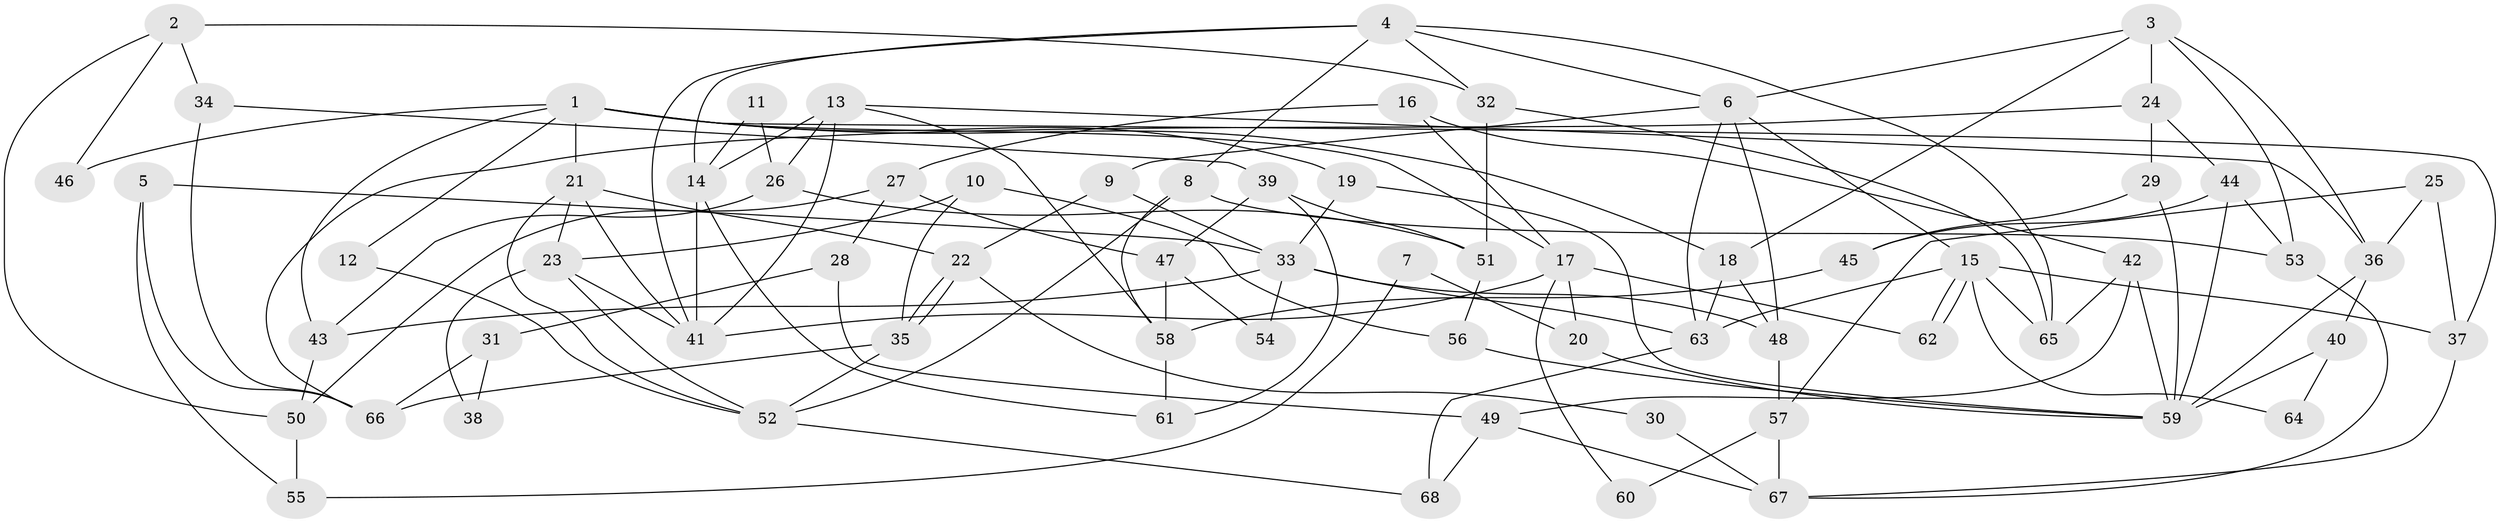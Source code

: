 // Generated by graph-tools (version 1.1) at 2025/50/03/09/25 03:50:03]
// undirected, 68 vertices, 136 edges
graph export_dot {
graph [start="1"]
  node [color=gray90,style=filled];
  1;
  2;
  3;
  4;
  5;
  6;
  7;
  8;
  9;
  10;
  11;
  12;
  13;
  14;
  15;
  16;
  17;
  18;
  19;
  20;
  21;
  22;
  23;
  24;
  25;
  26;
  27;
  28;
  29;
  30;
  31;
  32;
  33;
  34;
  35;
  36;
  37;
  38;
  39;
  40;
  41;
  42;
  43;
  44;
  45;
  46;
  47;
  48;
  49;
  50;
  51;
  52;
  53;
  54;
  55;
  56;
  57;
  58;
  59;
  60;
  61;
  62;
  63;
  64;
  65;
  66;
  67;
  68;
  1 -- 21;
  1 -- 18;
  1 -- 12;
  1 -- 17;
  1 -- 19;
  1 -- 37;
  1 -- 43;
  1 -- 46;
  2 -- 32;
  2 -- 34;
  2 -- 46;
  2 -- 50;
  3 -- 6;
  3 -- 53;
  3 -- 18;
  3 -- 24;
  3 -- 36;
  4 -- 6;
  4 -- 41;
  4 -- 8;
  4 -- 14;
  4 -- 32;
  4 -- 65;
  5 -- 66;
  5 -- 33;
  5 -- 55;
  6 -- 9;
  6 -- 63;
  6 -- 15;
  6 -- 48;
  7 -- 20;
  7 -- 55;
  8 -- 52;
  8 -- 53;
  8 -- 58;
  9 -- 22;
  9 -- 33;
  10 -- 35;
  10 -- 56;
  10 -- 23;
  11 -- 26;
  11 -- 14;
  12 -- 52;
  13 -- 36;
  13 -- 14;
  13 -- 26;
  13 -- 41;
  13 -- 58;
  14 -- 41;
  14 -- 61;
  15 -- 62;
  15 -- 62;
  15 -- 37;
  15 -- 63;
  15 -- 64;
  15 -- 65;
  16 -- 17;
  16 -- 42;
  16 -- 27;
  17 -- 41;
  17 -- 20;
  17 -- 60;
  17 -- 62;
  18 -- 48;
  18 -- 63;
  19 -- 33;
  19 -- 59;
  20 -- 59;
  21 -- 23;
  21 -- 41;
  21 -- 22;
  21 -- 52;
  22 -- 35;
  22 -- 35;
  22 -- 30;
  23 -- 52;
  23 -- 38;
  23 -- 41;
  24 -- 29;
  24 -- 44;
  24 -- 66;
  25 -- 37;
  25 -- 57;
  25 -- 36;
  26 -- 43;
  26 -- 51;
  27 -- 47;
  27 -- 28;
  27 -- 50;
  28 -- 49;
  28 -- 31;
  29 -- 45;
  29 -- 59;
  30 -- 67;
  31 -- 66;
  31 -- 38;
  32 -- 65;
  32 -- 51;
  33 -- 63;
  33 -- 43;
  33 -- 48;
  33 -- 54;
  34 -- 39;
  34 -- 66;
  35 -- 52;
  35 -- 66;
  36 -- 40;
  36 -- 59;
  37 -- 67;
  39 -- 61;
  39 -- 51;
  39 -- 47;
  40 -- 59;
  40 -- 64;
  42 -- 59;
  42 -- 65;
  42 -- 49;
  43 -- 50;
  44 -- 59;
  44 -- 45;
  44 -- 53;
  45 -- 58;
  47 -- 58;
  47 -- 54;
  48 -- 57;
  49 -- 67;
  49 -- 68;
  50 -- 55;
  51 -- 56;
  52 -- 68;
  53 -- 67;
  56 -- 59;
  57 -- 67;
  57 -- 60;
  58 -- 61;
  63 -- 68;
}
